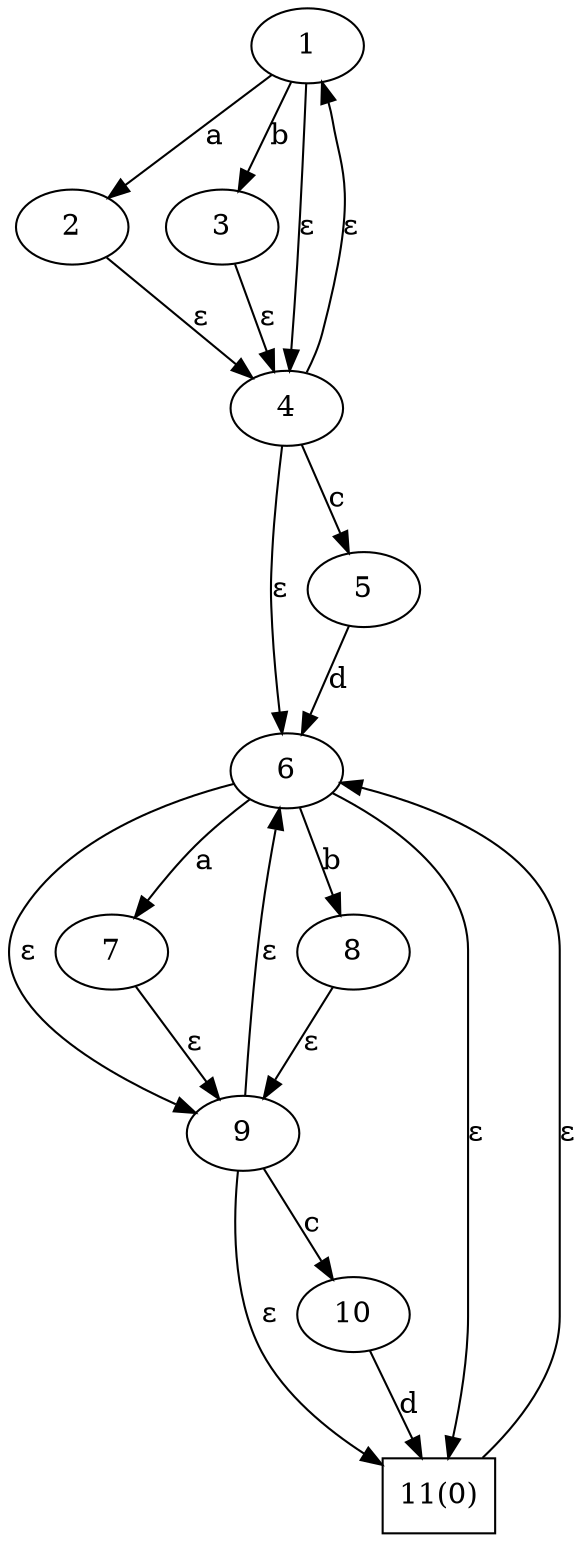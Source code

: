 digraph simple_regex {	1 -> 2[label="a"]
	1 -> 3[label="b"]
	1 -> 4[label="ε"]
	2 -> 4[label="ε"]
	3 -> 4[label="ε"]
	4 -> 1[label="ε"]
	4 -> 6[label="ε"]
	4 -> 5[label="c"]
	5 -> 6[label="d"]
	6 -> 7[label="a"]
	6 -> 8[label="b"]
	6 -> 9[label="ε"]
	6 -> 11[label="ε"]
	7 -> 9[label="ε"]
	8 -> 9[label="ε"]
	9 -> 6[label="ε"]
	9 -> 11[label="ε"]
	9 -> 10[label="c"]
	10 -> 11[label="d"]
	11 -> 6[label="ε"]11[shape=box, label="11(0)"]}

